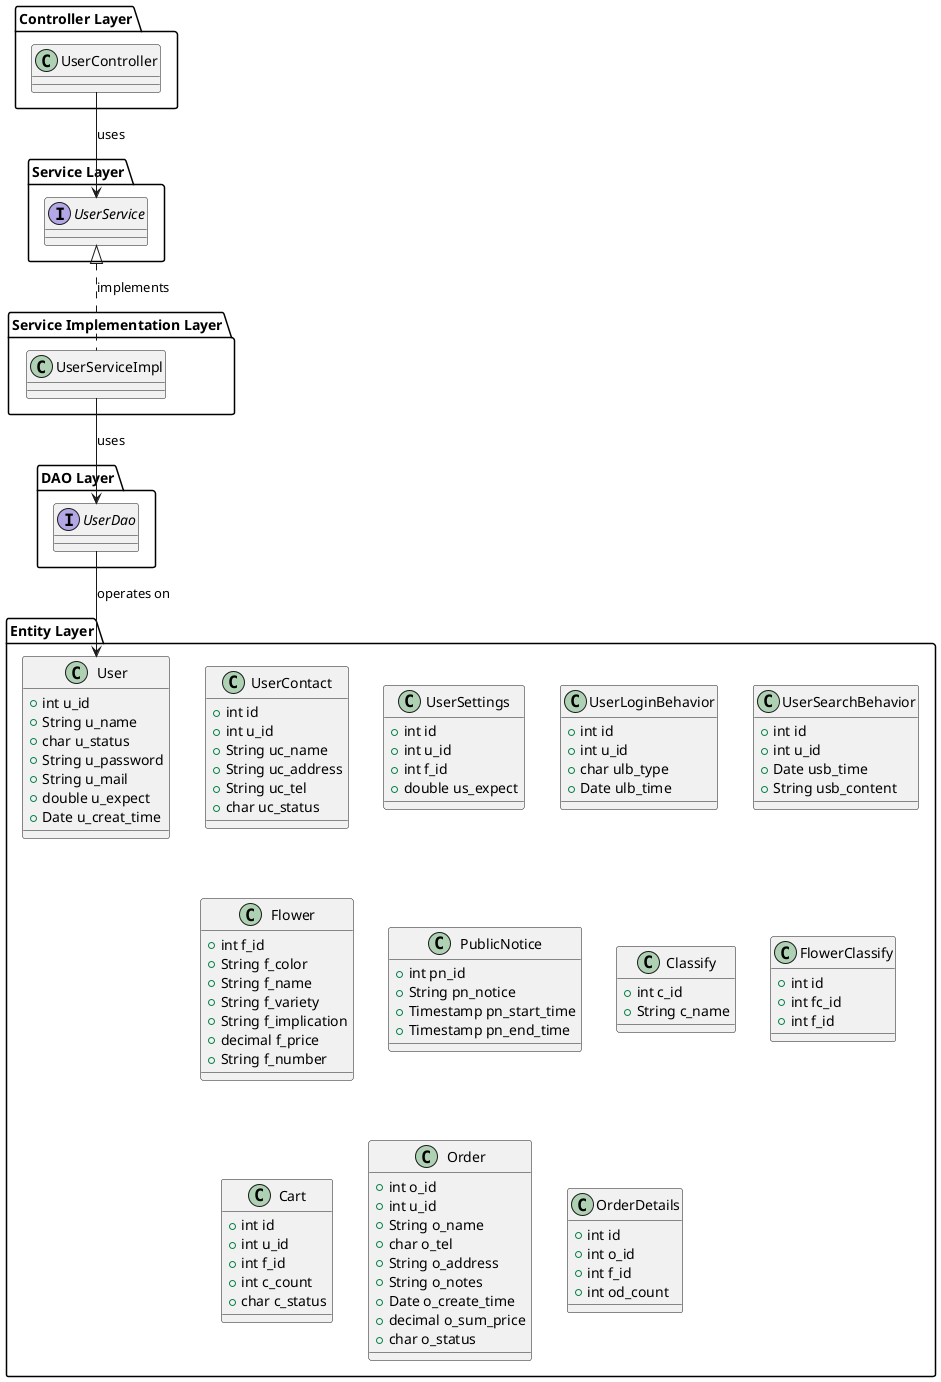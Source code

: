 @startuml
package "Controller Layer" {
    class UserController
}

package "Service Layer" {
    interface UserService
}

package "Service Implementation Layer" {
    class UserServiceImpl
}

package "DAO Layer" {
    interface UserDao
}

package "Entity Layer" {
    class User {
        +int u_id
        +String u_name
        +char u_status
        +String u_password
        +String u_mail
        +double u_expect
        +Date u_creat_time
    }
    class UserContact {
        +int id
        +int u_id
        +String uc_name
        +String uc_address
        +String uc_tel
        +char uc_status
    }
    class UserSettings {
        +int id
        +int u_id
        +int f_id
        +double us_expect
    }
    class UserLoginBehavior {
        +int id
        +int u_id
        +char ulb_type
        +Date ulb_time
    }
    class UserSearchBehavior {
        +int id
        +int u_id
        +Date usb_time
        +String usb_content
    }
    class Flower {
        +int f_id
        +String f_color
        +String f_name
        +String f_variety
        +String f_implication
        +decimal f_price
        +String f_number
    }
    class PublicNotice {
        +int pn_id
        +String pn_notice
        +Timestamp pn_start_time
        +Timestamp pn_end_time
    }
    class Classify {
        +int c_id
        +String c_name
    }
    class FlowerClassify {
        +int id
        +int fc_id
        +int f_id
    }
    class Cart {
        +int id
        +int u_id
        +int f_id
        +int c_count
        +char c_status
    }
    class Order {
        +int o_id
        +int u_id
        +String o_name
        +char o_tel
        +String o_address
        +String o_notes
        +Date o_create_time
        +decimal o_sum_price
        +char o_status
    }
    class OrderDetails {
        +int id
        +int o_id
        +int f_id
        +int od_count
    }
}

UserController --> UserService : uses
UserService <|.. UserServiceImpl : implements
UserServiceImpl --> UserDao : uses
UserDao --> User : operates on

@enduml
